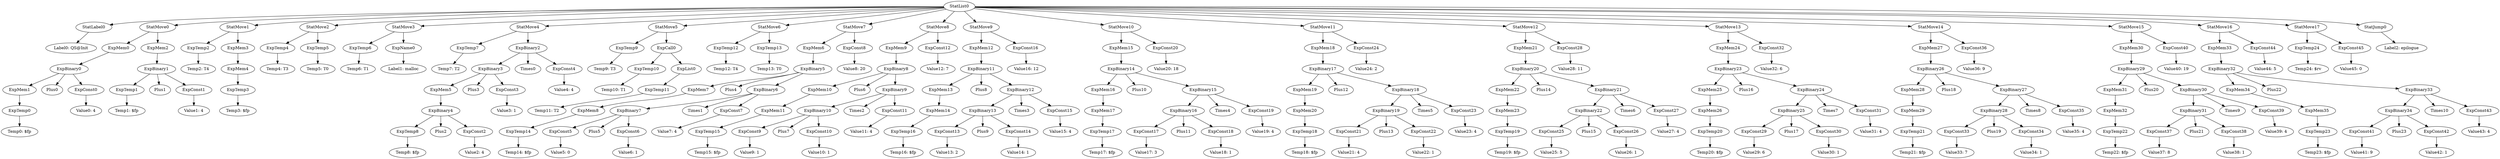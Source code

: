 digraph {
	ordering = out;
	StatJump0 -> "Label2: epilogue";
	StatMove17 -> ExpTemp24;
	StatMove17 -> ExpConst45;
	ExpConst44 -> "Value44: 5";
	ExpMem33 -> ExpBinary32;
	ExpBinary33 -> ExpBinary34;
	ExpBinary33 -> Times10;
	ExpBinary33 -> ExpConst43;
	ExpConst42 -> "Value42: 1";
	ExpBinary34 -> ExpConst41;
	ExpBinary34 -> Plus23;
	ExpBinary34 -> ExpConst42;
	ExpMem34 -> ExpMem35;
	ExpMem35 -> ExpTemp23;
	ExpConst40 -> "Value40: 19";
	ExpMem30 -> ExpBinary29;
	ExpConst39 -> "Value39: 4";
	ExpConst38 -> "Value38: 1";
	ExpMem31 -> ExpMem32;
	ExpTemp22 -> "Temp22: $fp";
	ExpConst36 -> "Value36: 9";
	StatMove14 -> ExpMem27;
	StatMove14 -> ExpConst36;
	ExpConst34 -> "Value34: 1";
	ExpConst33 -> "Value33: 7";
	ExpBinary26 -> ExpMem28;
	ExpBinary26 -> Plus18;
	ExpBinary26 -> ExpBinary27;
	ExpMem29 -> ExpTemp21;
	ExpTemp21 -> "Temp21: $fp";
	StatMove13 -> ExpMem24;
	StatMove13 -> ExpConst32;
	ExpMem24 -> ExpBinary23;
	ExpBinary24 -> ExpBinary25;
	ExpBinary24 -> Times7;
	ExpBinary24 -> ExpConst31;
	ExpBinary25 -> ExpConst29;
	ExpBinary25 -> Plus17;
	ExpBinary25 -> ExpConst30;
	ExpTemp24 -> "Temp24: $rv";
	ExpConst29 -> "Value29: 6";
	ExpMem25 -> ExpMem26;
	ExpMem26 -> ExpTemp20;
	ExpConst27 -> "Value27: 4";
	ExpBinary21 -> ExpBinary22;
	ExpBinary21 -> Times6;
	ExpBinary21 -> ExpConst27;
	ExpConst25 -> "Value25: 5";
	ExpBinary20 -> ExpMem22;
	ExpBinary20 -> Plus14;
	ExpBinary20 -> ExpBinary21;
	ExpMem22 -> ExpMem23;
	ExpMem23 -> ExpTemp19;
	ExpMem18 -> ExpBinary17;
	ExpBinary18 -> ExpBinary19;
	ExpBinary18 -> Times5;
	ExpBinary18 -> ExpConst23;
	ExpConst22 -> "Value22: 1";
	ExpBinary5 -> ExpMem7;
	ExpBinary5 -> Plus4;
	ExpBinary5 -> ExpBinary6;
	ExpConst35 -> "Value35: 4";
	ExpTemp13 -> "Temp13: T0";
	ExpConst13 -> "Value13: 2";
	ExpTemp6 -> "Temp6: T1";
	ExpBinary27 -> ExpBinary28;
	ExpBinary27 -> Times8;
	ExpBinary27 -> ExpConst35;
	ExpList0 -> ExpTemp11;
	ExpConst16 -> "Value16: 12";
	ExpTemp9 -> "Temp9: T3";
	ExpBinary28 -> ExpConst33;
	ExpBinary28 -> Plus19;
	ExpBinary28 -> ExpConst34;
	ExpConst4 -> "Value4: 4";
	ExpMem8 -> ExpTemp14;
	ExpBinary2 -> ExpBinary3;
	ExpBinary2 -> Times0;
	ExpBinary2 -> ExpConst4;
	ExpConst41 -> "Value41: 9";
	ExpBinary22 -> ExpConst25;
	ExpBinary22 -> Plus15;
	ExpBinary22 -> ExpConst26;
	ExpTemp19 -> "Temp19: $fp";
	StatLabel0 -> "Label0: QS@Init";
	ExpMem5 -> ExpBinary4;
	ExpConst3 -> "Value3: 1";
	ExpConst26 -> "Value26: 1";
	ExpConst2 -> "Value2: 4";
	ExpConst0 -> "Value0: 4";
	ExpTemp20 -> "Temp20: $fp";
	ExpConst8 -> "Value8: 20";
	ExpName0 -> "Label1: malloc";
	ExpMem32 -> ExpTemp22;
	ExpMem14 -> ExpTemp16;
	ExpConst17 -> "Value17: 3";
	ExpBinary1 -> ExpTemp1;
	ExpBinary1 -> Plus1;
	ExpBinary1 -> ExpConst1;
	ExpConst10 -> "Value10: 1";
	ExpMem0 -> ExpBinary0;
	ExpMem3 -> ExpMem4;
	StatMove0 -> ExpMem0;
	StatMove0 -> ExpMem2;
	StatMove8 -> ExpMem9;
	StatMove8 -> ExpConst12;
	ExpConst31 -> "Value31: 4";
	ExpMem1 -> ExpTemp0;
	ExpConst6 -> "Value6: 1";
	StatMove15 -> ExpMem30;
	StatMove15 -> ExpConst40;
	ExpBinary3 -> ExpMem5;
	ExpBinary3 -> Plus3;
	ExpBinary3 -> ExpConst3;
	ExpMem7 -> ExpMem8;
	ExpConst15 -> "Value15: 4";
	ExpTemp0 -> "Temp0: $fp";
	ExpTemp7 -> "Temp7: T2";
	ExpCall0 -> ExpTemp10;
	ExpCall0 -> ExpList0;
	ExpMem2 -> ExpBinary1;
	ExpConst23 -> "Value23: 4";
	ExpTemp12 -> "Temp12: T4";
	ExpConst9 -> "Value9: 1";
	StatMove4 -> ExpTemp7;
	StatMove4 -> ExpBinary2;
	StatMove5 -> ExpTemp9;
	StatMove5 -> ExpCall0;
	ExpMem21 -> ExpBinary20;
	ExpConst5 -> "Value5: 0";
	ExpConst1 -> "Value1: 4";
	ExpConst32 -> "Value32: 6";
	ExpMem15 -> ExpBinary14;
	ExpTemp8 -> "Temp8: $fp";
	ExpBinary30 -> ExpBinary31;
	ExpBinary30 -> Times9;
	ExpBinary30 -> ExpConst39;
	ExpMem27 -> ExpBinary26;
	ExpBinary9 -> ExpBinary10;
	ExpBinary9 -> Times2;
	ExpBinary9 -> ExpConst11;
	ExpBinary7 -> ExpConst5;
	ExpBinary7 -> Plus5;
	ExpBinary7 -> ExpConst6;
	ExpConst12 -> "Value12: 7";
	ExpTemp18 -> "Temp18: $fp";
	StatMove1 -> ExpTemp2;
	StatMove1 -> ExpMem3;
	ExpMem13 -> ExpMem14;
	ExpTemp2 -> "Temp2: T4";
	ExpTemp3 -> "Temp3: $fp";
	ExpBinary32 -> ExpMem34;
	ExpBinary32 -> Plus22;
	ExpBinary32 -> ExpBinary33;
	ExpBinary0 -> ExpMem1;
	ExpBinary0 -> Plus0;
	ExpBinary0 -> ExpConst0;
	ExpMem20 -> ExpTemp18;
	ExpBinary31 -> ExpConst37;
	ExpBinary31 -> Plus21;
	ExpBinary31 -> ExpConst38;
	ExpBinary11 -> ExpMem13;
	ExpBinary11 -> Plus8;
	ExpBinary11 -> ExpBinary12;
	ExpMem4 -> ExpTemp3;
	ExpTemp4 -> "Temp4: T3";
	StatMove12 -> ExpMem21;
	StatMove12 -> ExpConst28;
	ExpConst19 -> "Value19: 4";
	ExpTemp14 -> "Temp14: $fp";
	ExpBinary4 -> ExpTemp8;
	ExpBinary4 -> Plus2;
	ExpBinary4 -> ExpConst2;
	ExpTemp1 -> "Temp1: $fp";
	ExpTemp11 -> "Temp11: T2";
	ExpConst24 -> "Value24: 2";
	StatMove3 -> ExpTemp6;
	StatMove3 -> ExpName0;
	ExpTemp16 -> "Temp16: $fp";
	ExpConst7 -> "Value7: 4";
	ExpConst43 -> "Value43: 4";
	ExpBinary6 -> ExpBinary7;
	ExpBinary6 -> Times1;
	ExpBinary6 -> ExpConst7;
	ExpMem16 -> ExpMem17;
	ExpMem6 -> ExpBinary5;
	StatMove7 -> ExpMem6;
	StatMove7 -> ExpConst8;
	ExpBinary10 -> ExpConst9;
	ExpBinary10 -> Plus7;
	ExpBinary10 -> ExpConst10;
	ExpMem17 -> ExpTemp17;
	ExpTemp15 -> "Temp15: $fp";
	ExpConst37 -> "Value37: 8";
	StatMove11 -> ExpMem18;
	StatMove11 -> ExpConst24;
	ExpMem11 -> ExpTemp15;
	StatMove9 -> ExpMem12;
	StatMove9 -> ExpConst16;
	ExpConst30 -> "Value30: 1";
	ExpTemp10 -> "Temp10: T1";
	ExpMem10 -> ExpMem11;
	ExpBinary8 -> ExpMem10;
	ExpBinary8 -> Plus6;
	ExpBinary8 -> ExpBinary9;
	StatList0 -> StatLabel0;
	StatList0 -> StatMove0;
	StatList0 -> StatMove1;
	StatList0 -> StatMove2;
	StatList0 -> StatMove3;
	StatList0 -> StatMove4;
	StatList0 -> StatMove5;
	StatList0 -> StatMove6;
	StatList0 -> StatMove7;
	StatList0 -> StatMove8;
	StatList0 -> StatMove9;
	StatList0 -> StatMove10;
	StatList0 -> StatMove11;
	StatList0 -> StatMove12;
	StatList0 -> StatMove13;
	StatList0 -> StatMove14;
	StatList0 -> StatMove15;
	StatList0 -> StatMove16;
	StatList0 -> StatMove17;
	StatList0 -> StatJump0;
	ExpConst11 -> "Value11: 4";
	ExpConst45 -> "Value45: 0";
	ExpBinary23 -> ExpMem25;
	ExpBinary23 -> Plus16;
	ExpBinary23 -> ExpBinary24;
	StatMove2 -> ExpTemp4;
	StatMove2 -> ExpTemp5;
	ExpBinary13 -> ExpConst13;
	ExpBinary13 -> Plus9;
	ExpBinary13 -> ExpConst14;
	ExpConst20 -> "Value20: 18";
	ExpConst14 -> "Value14: 1";
	ExpConst18 -> "Value18: 1";
	ExpBinary12 -> ExpBinary13;
	ExpBinary12 -> Times3;
	ExpBinary12 -> ExpConst15;
	StatMove16 -> ExpMem33;
	StatMove16 -> ExpConst44;
	ExpMem12 -> ExpBinary11;
	ExpTemp23 -> "Temp23: $fp";
	ExpMem9 -> ExpBinary8;
	ExpTemp17 -> "Temp17: $fp";
	ExpBinary29 -> ExpMem31;
	ExpBinary29 -> Plus20;
	ExpBinary29 -> ExpBinary30;
	ExpBinary14 -> ExpMem16;
	ExpBinary14 -> Plus10;
	ExpBinary14 -> ExpBinary15;
	ExpConst28 -> "Value28: 11";
	ExpBinary16 -> ExpConst17;
	ExpBinary16 -> Plus11;
	ExpBinary16 -> ExpConst18;
	ExpBinary15 -> ExpBinary16;
	ExpBinary15 -> Times4;
	ExpBinary15 -> ExpConst19;
	StatMove10 -> ExpMem15;
	StatMove10 -> ExpConst20;
	StatMove6 -> ExpTemp12;
	StatMove6 -> ExpTemp13;
	ExpMem19 -> ExpMem20;
	ExpTemp5 -> "Temp5: T0";
	ExpBinary17 -> ExpMem19;
	ExpBinary17 -> Plus12;
	ExpBinary17 -> ExpBinary18;
	ExpConst21 -> "Value21: 4";
	ExpMem28 -> ExpMem29;
	ExpBinary19 -> ExpConst21;
	ExpBinary19 -> Plus13;
	ExpBinary19 -> ExpConst22;
}

